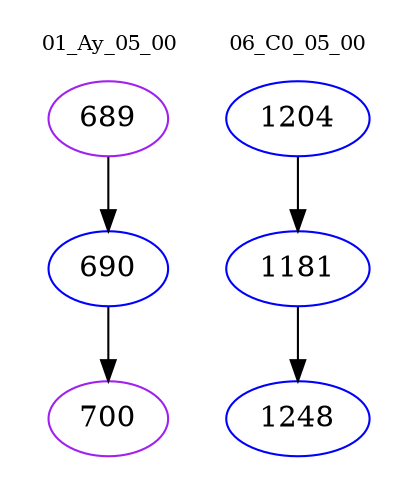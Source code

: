 digraph{
subgraph cluster_0 {
color = white
label = "01_Ay_05_00";
fontsize=10;
T0_689 [label="689", color="purple"]
T0_689 -> T0_690 [color="black"]
T0_690 [label="690", color="blue"]
T0_690 -> T0_700 [color="black"]
T0_700 [label="700", color="purple"]
}
subgraph cluster_1 {
color = white
label = "06_C0_05_00";
fontsize=10;
T1_1204 [label="1204", color="blue"]
T1_1204 -> T1_1181 [color="black"]
T1_1181 [label="1181", color="blue"]
T1_1181 -> T1_1248 [color="black"]
T1_1248 [label="1248", color="blue"]
}
}
